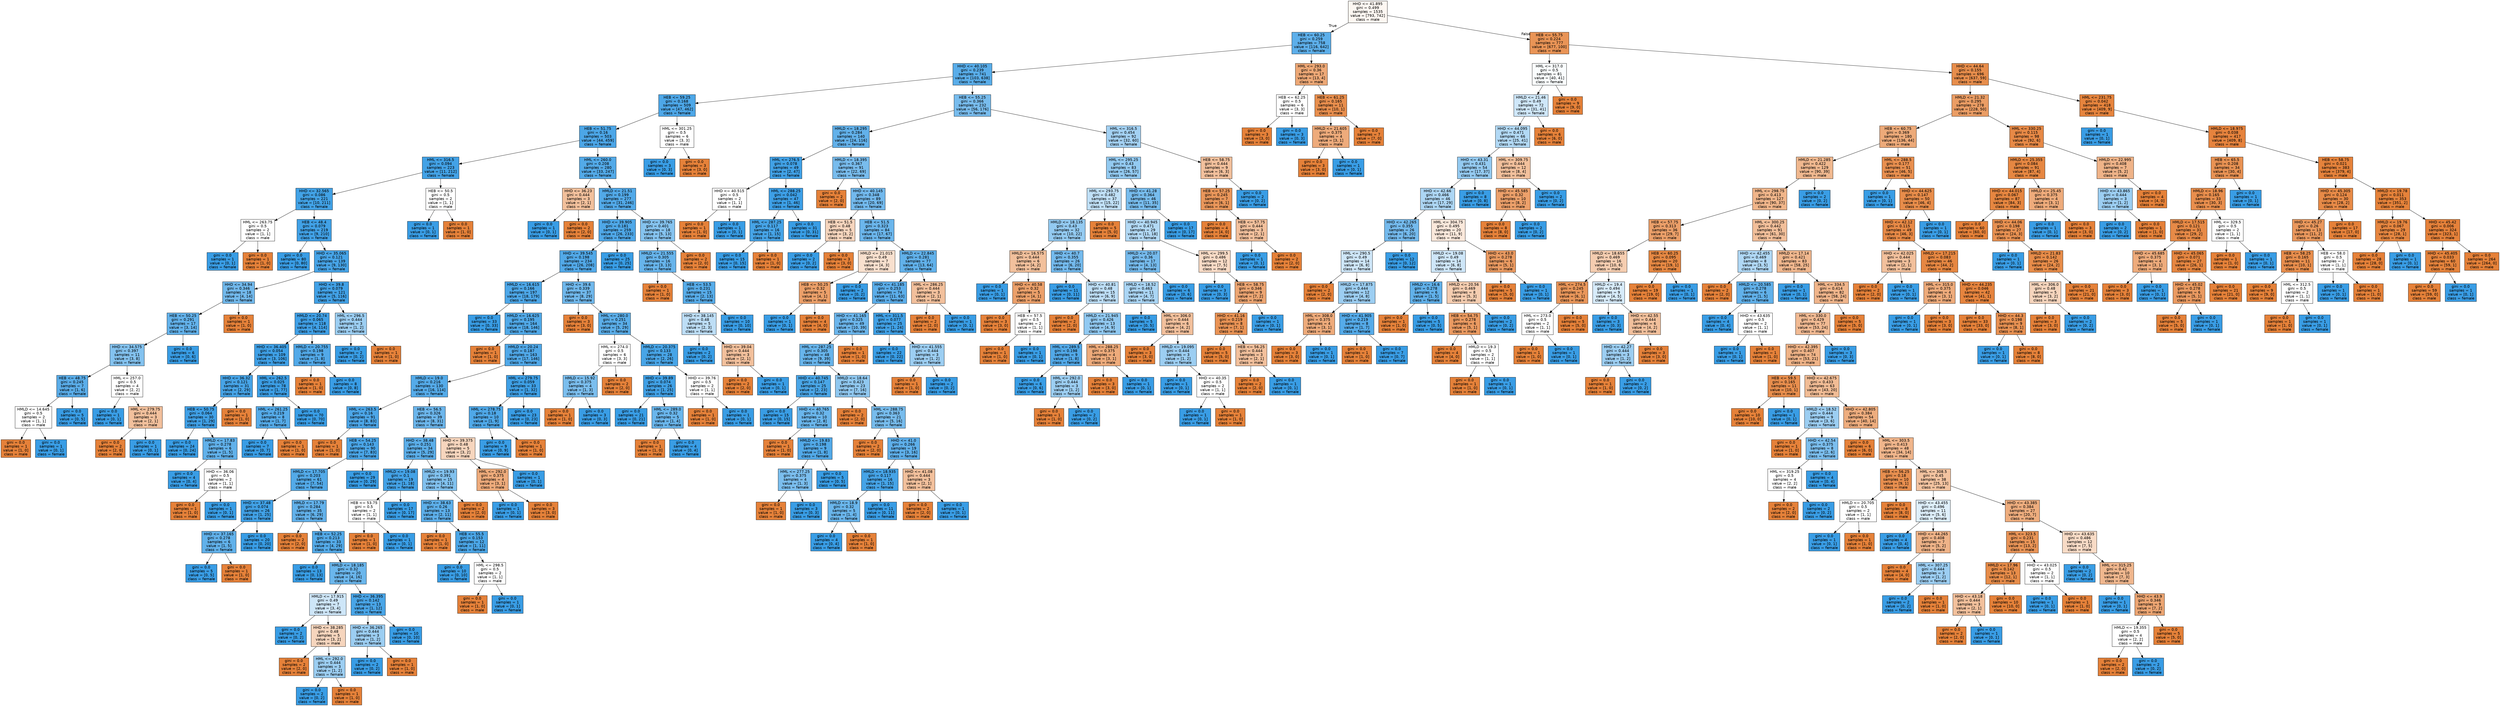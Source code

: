 digraph Tree {
node [shape=box, style="filled", color="black", fontname="helvetica"] ;
edge [fontname="helvetica"] ;
0 [label="HHD <= 41.895\ngini = 0.499\nsamples = 1535\nvalue = [793, 742]\nclass = male", fillcolor="#fdf7f2"] ;
1 [label="HEB <= 60.25\ngini = 0.259\nsamples = 758\nvalue = [116, 642]\nclass = female", fillcolor="#5dafea"] ;
0 -> 1 [labeldistance=2.5, labelangle=45, headlabel="True"] ;
2 [label="HHD <= 40.105\ngini = 0.239\nsamples = 741\nvalue = [103, 638]\nclass = female", fillcolor="#59ade9"] ;
1 -> 2 ;
3 [label="HEB <= 59.25\ngini = 0.168\nsamples = 509\nvalue = [47, 462]\nclass = female", fillcolor="#4da7e8"] ;
2 -> 3 ;
4 [label="HEB <= 51.75\ngini = 0.16\nsamples = 503\nvalue = [44, 459]\nclass = female", fillcolor="#4ca6e7"] ;
3 -> 4 ;
5 [label="HML <= 316.5\ngini = 0.094\nsamples = 223\nvalue = [11, 212]\nclass = female", fillcolor="#43a2e6"] ;
4 -> 5 ;
6 [label="HHD <= 32.565\ngini = 0.086\nsamples = 221\nvalue = [10, 211]\nclass = female", fillcolor="#42a2e6"] ;
5 -> 6 ;
7 [label="HML <= 263.75\ngini = 0.5\nsamples = 2\nvalue = [1, 1]\nclass = male", fillcolor="#ffffff"] ;
6 -> 7 ;
8 [label="gini = 0.0\nsamples = 1\nvalue = [0, 1]\nclass = female", fillcolor="#399de5"] ;
7 -> 8 ;
9 [label="gini = 0.0\nsamples = 1\nvalue = [1, 0]\nclass = male", fillcolor="#e58139"] ;
7 -> 9 ;
10 [label="HEB <= 48.4\ngini = 0.079\nsamples = 219\nvalue = [9, 210]\nclass = female", fillcolor="#41a1e6"] ;
6 -> 10 ;
11 [label="gini = 0.0\nsamples = 80\nvalue = [0, 80]\nclass = female", fillcolor="#399de5"] ;
10 -> 11 ;
12 [label="HHD <= 35.065\ngini = 0.121\nsamples = 139\nvalue = [9, 130]\nclass = female", fillcolor="#47a4e7"] ;
10 -> 12 ;
13 [label="HHD <= 34.94\ngini = 0.346\nsamples = 18\nvalue = [4, 14]\nclass = female", fillcolor="#72b9ec"] ;
12 -> 13 ;
14 [label="HEB <= 50.25\ngini = 0.291\nsamples = 17\nvalue = [3, 14]\nclass = female", fillcolor="#63b2eb"] ;
13 -> 14 ;
15 [label="HHD <= 34.575\ngini = 0.397\nsamples = 11\nvalue = [3, 8]\nclass = female", fillcolor="#83c2ef"] ;
14 -> 15 ;
16 [label="HEB <= 48.75\ngini = 0.245\nsamples = 7\nvalue = [1, 6]\nclass = female", fillcolor="#5aade9"] ;
15 -> 16 ;
17 [label="HMLD <= 14.645\ngini = 0.5\nsamples = 2\nvalue = [1, 1]\nclass = male", fillcolor="#ffffff"] ;
16 -> 17 ;
18 [label="gini = 0.0\nsamples = 1\nvalue = [1, 0]\nclass = male", fillcolor="#e58139"] ;
17 -> 18 ;
19 [label="gini = 0.0\nsamples = 1\nvalue = [0, 1]\nclass = female", fillcolor="#399de5"] ;
17 -> 19 ;
20 [label="gini = 0.0\nsamples = 5\nvalue = [0, 5]\nclass = female", fillcolor="#399de5"] ;
16 -> 20 ;
21 [label="HML <= 257.0\ngini = 0.5\nsamples = 4\nvalue = [2, 2]\nclass = male", fillcolor="#ffffff"] ;
15 -> 21 ;
22 [label="gini = 0.0\nsamples = 1\nvalue = [0, 1]\nclass = female", fillcolor="#399de5"] ;
21 -> 22 ;
23 [label="HML <= 279.75\ngini = 0.444\nsamples = 3\nvalue = [2, 1]\nclass = male", fillcolor="#f2c09c"] ;
21 -> 23 ;
24 [label="gini = 0.0\nsamples = 2\nvalue = [2, 0]\nclass = male", fillcolor="#e58139"] ;
23 -> 24 ;
25 [label="gini = 0.0\nsamples = 1\nvalue = [0, 1]\nclass = female", fillcolor="#399de5"] ;
23 -> 25 ;
26 [label="gini = 0.0\nsamples = 6\nvalue = [0, 6]\nclass = female", fillcolor="#399de5"] ;
14 -> 26 ;
27 [label="gini = 0.0\nsamples = 1\nvalue = [1, 0]\nclass = male", fillcolor="#e58139"] ;
13 -> 27 ;
28 [label="HHD <= 39.8\ngini = 0.079\nsamples = 121\nvalue = [5, 116]\nclass = female", fillcolor="#42a1e6"] ;
12 -> 28 ;
29 [label="HMLD <= 20.74\ngini = 0.065\nsamples = 118\nvalue = [4, 114]\nclass = female", fillcolor="#40a0e6"] ;
28 -> 29 ;
30 [label="HHD <= 36.405\ngini = 0.054\nsamples = 109\nvalue = [3, 106]\nclass = female", fillcolor="#3fa0e6"] ;
29 -> 30 ;
31 [label="HHD <= 36.32\ngini = 0.121\nsamples = 31\nvalue = [2, 29]\nclass = female", fillcolor="#47a4e7"] ;
30 -> 31 ;
32 [label="HEB <= 50.75\ngini = 0.064\nsamples = 30\nvalue = [1, 29]\nclass = female", fillcolor="#40a0e6"] ;
31 -> 32 ;
33 [label="gini = 0.0\nsamples = 24\nvalue = [0, 24]\nclass = female", fillcolor="#399de5"] ;
32 -> 33 ;
34 [label="HMLD <= 17.83\ngini = 0.278\nsamples = 6\nvalue = [1, 5]\nclass = female", fillcolor="#61b1ea"] ;
32 -> 34 ;
35 [label="gini = 0.0\nsamples = 4\nvalue = [0, 4]\nclass = female", fillcolor="#399de5"] ;
34 -> 35 ;
36 [label="HHD <= 36.06\ngini = 0.5\nsamples = 2\nvalue = [1, 1]\nclass = male", fillcolor="#ffffff"] ;
34 -> 36 ;
37 [label="gini = 0.0\nsamples = 1\nvalue = [1, 0]\nclass = male", fillcolor="#e58139"] ;
36 -> 37 ;
38 [label="gini = 0.0\nsamples = 1\nvalue = [0, 1]\nclass = female", fillcolor="#399de5"] ;
36 -> 38 ;
39 [label="gini = 0.0\nsamples = 1\nvalue = [1, 0]\nclass = male", fillcolor="#e58139"] ;
31 -> 39 ;
40 [label="HML <= 262.5\ngini = 0.025\nsamples = 78\nvalue = [1, 77]\nclass = female", fillcolor="#3c9ee5"] ;
30 -> 40 ;
41 [label="HML <= 261.25\ngini = 0.219\nsamples = 8\nvalue = [1, 7]\nclass = female", fillcolor="#55abe9"] ;
40 -> 41 ;
42 [label="gini = 0.0\nsamples = 7\nvalue = [0, 7]\nclass = female", fillcolor="#399de5"] ;
41 -> 42 ;
43 [label="gini = 0.0\nsamples = 1\nvalue = [1, 0]\nclass = male", fillcolor="#e58139"] ;
41 -> 43 ;
44 [label="gini = 0.0\nsamples = 70\nvalue = [0, 70]\nclass = female", fillcolor="#399de5"] ;
40 -> 44 ;
45 [label="HMLD <= 20.755\ngini = 0.198\nsamples = 9\nvalue = [1, 8]\nclass = female", fillcolor="#52a9e8"] ;
29 -> 45 ;
46 [label="gini = 0.0\nsamples = 1\nvalue = [1, 0]\nclass = male", fillcolor="#e58139"] ;
45 -> 46 ;
47 [label="gini = 0.0\nsamples = 8\nvalue = [0, 8]\nclass = female", fillcolor="#399de5"] ;
45 -> 47 ;
48 [label="HML <= 296.5\ngini = 0.444\nsamples = 3\nvalue = [1, 2]\nclass = female", fillcolor="#9ccef2"] ;
28 -> 48 ;
49 [label="gini = 0.0\nsamples = 2\nvalue = [0, 2]\nclass = female", fillcolor="#399de5"] ;
48 -> 49 ;
50 [label="gini = 0.0\nsamples = 1\nvalue = [1, 0]\nclass = male", fillcolor="#e58139"] ;
48 -> 50 ;
51 [label="HEB <= 50.5\ngini = 0.5\nsamples = 2\nvalue = [1, 1]\nclass = male", fillcolor="#ffffff"] ;
5 -> 51 ;
52 [label="gini = 0.0\nsamples = 1\nvalue = [0, 1]\nclass = female", fillcolor="#399de5"] ;
51 -> 52 ;
53 [label="gini = 0.0\nsamples = 1\nvalue = [1, 0]\nclass = male", fillcolor="#e58139"] ;
51 -> 53 ;
54 [label="HML <= 260.0\ngini = 0.208\nsamples = 280\nvalue = [33, 247]\nclass = female", fillcolor="#53aae8"] ;
4 -> 54 ;
55 [label="HHD <= 36.23\ngini = 0.444\nsamples = 3\nvalue = [2, 1]\nclass = male", fillcolor="#f2c09c"] ;
54 -> 55 ;
56 [label="gini = 0.0\nsamples = 1\nvalue = [0, 1]\nclass = female", fillcolor="#399de5"] ;
55 -> 56 ;
57 [label="gini = 0.0\nsamples = 2\nvalue = [2, 0]\nclass = male", fillcolor="#e58139"] ;
55 -> 57 ;
58 [label="HMLD <= 21.51\ngini = 0.199\nsamples = 277\nvalue = [31, 246]\nclass = female", fillcolor="#52a9e8"] ;
54 -> 58 ;
59 [label="HHD <= 39.905\ngini = 0.181\nsamples = 259\nvalue = [26, 233]\nclass = female", fillcolor="#4fa8e8"] ;
58 -> 59 ;
60 [label="HHD <= 39.545\ngini = 0.198\nsamples = 234\nvalue = [26, 208]\nclass = female", fillcolor="#52a9e8"] ;
59 -> 60 ;
61 [label="HMLD <= 16.615\ngini = 0.166\nsamples = 197\nvalue = [18, 179]\nclass = female", fillcolor="#4da7e8"] ;
60 -> 61 ;
62 [label="gini = 0.0\nsamples = 33\nvalue = [0, 33]\nclass = female", fillcolor="#399de5"] ;
61 -> 62 ;
63 [label="HMLD <= 16.625\ngini = 0.195\nsamples = 164\nvalue = [18, 146]\nclass = female", fillcolor="#51a9e8"] ;
61 -> 63 ;
64 [label="gini = 0.0\nsamples = 1\nvalue = [1, 0]\nclass = male", fillcolor="#e58139"] ;
63 -> 64 ;
65 [label="HMLD <= 20.24\ngini = 0.187\nsamples = 163\nvalue = [17, 146]\nclass = female", fillcolor="#50a8e8"] ;
63 -> 65 ;
66 [label="HMLD <= 19.0\ngini = 0.216\nsamples = 130\nvalue = [16, 114]\nclass = female", fillcolor="#55abe9"] ;
65 -> 66 ;
67 [label="HML <= 263.5\ngini = 0.16\nsamples = 91\nvalue = [8, 83]\nclass = female", fillcolor="#4ca6e8"] ;
66 -> 67 ;
68 [label="gini = 0.0\nsamples = 1\nvalue = [1, 0]\nclass = male", fillcolor="#e58139"] ;
67 -> 68 ;
69 [label="HEB <= 54.25\ngini = 0.143\nsamples = 90\nvalue = [7, 83]\nclass = female", fillcolor="#4aa5e7"] ;
67 -> 69 ;
70 [label="HMLD <= 17.705\ngini = 0.203\nsamples = 61\nvalue = [7, 54]\nclass = female", fillcolor="#53aae8"] ;
69 -> 70 ;
71 [label="HHD <= 37.48\ngini = 0.074\nsamples = 26\nvalue = [1, 25]\nclass = female", fillcolor="#41a1e6"] ;
70 -> 71 ;
72 [label="HHD <= 37.165\ngini = 0.278\nsamples = 6\nvalue = [1, 5]\nclass = female", fillcolor="#61b1ea"] ;
71 -> 72 ;
73 [label="gini = 0.0\nsamples = 5\nvalue = [0, 5]\nclass = female", fillcolor="#399de5"] ;
72 -> 73 ;
74 [label="gini = 0.0\nsamples = 1\nvalue = [1, 0]\nclass = male", fillcolor="#e58139"] ;
72 -> 74 ;
75 [label="gini = 0.0\nsamples = 20\nvalue = [0, 20]\nclass = female", fillcolor="#399de5"] ;
71 -> 75 ;
76 [label="HMLD <= 17.79\ngini = 0.284\nsamples = 35\nvalue = [6, 29]\nclass = female", fillcolor="#62b1ea"] ;
70 -> 76 ;
77 [label="gini = 0.0\nsamples = 2\nvalue = [2, 0]\nclass = male", fillcolor="#e58139"] ;
76 -> 77 ;
78 [label="HEB <= 52.25\ngini = 0.213\nsamples = 33\nvalue = [4, 29]\nclass = female", fillcolor="#54abe9"] ;
76 -> 78 ;
79 [label="gini = 0.0\nsamples = 13\nvalue = [0, 13]\nclass = female", fillcolor="#399de5"] ;
78 -> 79 ;
80 [label="HMLD <= 18.185\ngini = 0.32\nsamples = 20\nvalue = [4, 16]\nclass = female", fillcolor="#6ab6ec"] ;
78 -> 80 ;
81 [label="HMLD <= 17.915\ngini = 0.49\nsamples = 7\nvalue = [3, 4]\nclass = female", fillcolor="#cee6f8"] ;
80 -> 81 ;
82 [label="gini = 0.0\nsamples = 2\nvalue = [0, 2]\nclass = female", fillcolor="#399de5"] ;
81 -> 82 ;
83 [label="HHD <= 38.285\ngini = 0.48\nsamples = 5\nvalue = [3, 2]\nclass = male", fillcolor="#f6d5bd"] ;
81 -> 83 ;
84 [label="gini = 0.0\nsamples = 2\nvalue = [2, 0]\nclass = male", fillcolor="#e58139"] ;
83 -> 84 ;
85 [label="HML <= 292.0\ngini = 0.444\nsamples = 3\nvalue = [1, 2]\nclass = female", fillcolor="#9ccef2"] ;
83 -> 85 ;
86 [label="gini = 0.0\nsamples = 2\nvalue = [0, 2]\nclass = female", fillcolor="#399de5"] ;
85 -> 86 ;
87 [label="gini = 0.0\nsamples = 1\nvalue = [1, 0]\nclass = male", fillcolor="#e58139"] ;
85 -> 87 ;
88 [label="HHD <= 36.395\ngini = 0.142\nsamples = 13\nvalue = [1, 12]\nclass = female", fillcolor="#49a5e7"] ;
80 -> 88 ;
89 [label="HHD <= 36.265\ngini = 0.444\nsamples = 3\nvalue = [1, 2]\nclass = female", fillcolor="#9ccef2"] ;
88 -> 89 ;
90 [label="gini = 0.0\nsamples = 2\nvalue = [0, 2]\nclass = female", fillcolor="#399de5"] ;
89 -> 90 ;
91 [label="gini = 0.0\nsamples = 1\nvalue = [1, 0]\nclass = male", fillcolor="#e58139"] ;
89 -> 91 ;
92 [label="gini = 0.0\nsamples = 10\nvalue = [0, 10]\nclass = female", fillcolor="#399de5"] ;
88 -> 92 ;
93 [label="gini = 0.0\nsamples = 29\nvalue = [0, 29]\nclass = female", fillcolor="#399de5"] ;
69 -> 93 ;
94 [label="HEB <= 56.5\ngini = 0.326\nsamples = 39\nvalue = [8, 31]\nclass = female", fillcolor="#6cb6ec"] ;
66 -> 94 ;
95 [label="HHD <= 38.48\ngini = 0.251\nsamples = 34\nvalue = [5, 29]\nclass = female", fillcolor="#5baee9"] ;
94 -> 95 ;
96 [label="HMLD <= 19.08\ngini = 0.1\nsamples = 19\nvalue = [1, 18]\nclass = female", fillcolor="#44a2e6"] ;
95 -> 96 ;
97 [label="HEB <= 53.75\ngini = 0.5\nsamples = 2\nvalue = [1, 1]\nclass = male", fillcolor="#ffffff"] ;
96 -> 97 ;
98 [label="gini = 0.0\nsamples = 1\nvalue = [1, 0]\nclass = male", fillcolor="#e58139"] ;
97 -> 98 ;
99 [label="gini = 0.0\nsamples = 1\nvalue = [0, 1]\nclass = female", fillcolor="#399de5"] ;
97 -> 99 ;
100 [label="gini = 0.0\nsamples = 17\nvalue = [0, 17]\nclass = female", fillcolor="#399de5"] ;
96 -> 100 ;
101 [label="HMLD <= 19.93\ngini = 0.391\nsamples = 15\nvalue = [4, 11]\nclass = female", fillcolor="#81c1ee"] ;
95 -> 101 ;
102 [label="HHD <= 38.63\ngini = 0.26\nsamples = 13\nvalue = [2, 11]\nclass = female", fillcolor="#5dafea"] ;
101 -> 102 ;
103 [label="gini = 0.0\nsamples = 1\nvalue = [1, 0]\nclass = male", fillcolor="#e58139"] ;
102 -> 103 ;
104 [label="HEB <= 55.5\ngini = 0.153\nsamples = 12\nvalue = [1, 11]\nclass = female", fillcolor="#4ba6e7"] ;
102 -> 104 ;
105 [label="gini = 0.0\nsamples = 10\nvalue = [0, 10]\nclass = female", fillcolor="#399de5"] ;
104 -> 105 ;
106 [label="HML <= 298.5\ngini = 0.5\nsamples = 2\nvalue = [1, 1]\nclass = male", fillcolor="#ffffff"] ;
104 -> 106 ;
107 [label="gini = 0.0\nsamples = 1\nvalue = [1, 0]\nclass = male", fillcolor="#e58139"] ;
106 -> 107 ;
108 [label="gini = 0.0\nsamples = 1\nvalue = [0, 1]\nclass = female", fillcolor="#399de5"] ;
106 -> 108 ;
109 [label="gini = 0.0\nsamples = 2\nvalue = [2, 0]\nclass = male", fillcolor="#e58139"] ;
101 -> 109 ;
110 [label="HHD <= 39.375\ngini = 0.48\nsamples = 5\nvalue = [3, 2]\nclass = male", fillcolor="#f6d5bd"] ;
94 -> 110 ;
111 [label="HML <= 292.0\ngini = 0.375\nsamples = 4\nvalue = [3, 1]\nclass = male", fillcolor="#eeab7b"] ;
110 -> 111 ;
112 [label="gini = 0.0\nsamples = 1\nvalue = [0, 1]\nclass = female", fillcolor="#399de5"] ;
111 -> 112 ;
113 [label="gini = 0.0\nsamples = 3\nvalue = [3, 0]\nclass = male", fillcolor="#e58139"] ;
111 -> 113 ;
114 [label="gini = 0.0\nsamples = 1\nvalue = [0, 1]\nclass = female", fillcolor="#399de5"] ;
110 -> 114 ;
115 [label="HML <= 279.75\ngini = 0.059\nsamples = 33\nvalue = [1, 32]\nclass = female", fillcolor="#3fa0e6"] ;
65 -> 115 ;
116 [label="HML <= 278.75\ngini = 0.18\nsamples = 10\nvalue = [1, 9]\nclass = female", fillcolor="#4fa8e8"] ;
115 -> 116 ;
117 [label="gini = 0.0\nsamples = 9\nvalue = [0, 9]\nclass = female", fillcolor="#399de5"] ;
116 -> 117 ;
118 [label="gini = 0.0\nsamples = 1\nvalue = [1, 0]\nclass = male", fillcolor="#e58139"] ;
116 -> 118 ;
119 [label="gini = 0.0\nsamples = 23\nvalue = [0, 23]\nclass = female", fillcolor="#399de5"] ;
115 -> 119 ;
120 [label="HHD <= 39.6\ngini = 0.339\nsamples = 37\nvalue = [8, 29]\nclass = female", fillcolor="#70b8ec"] ;
60 -> 120 ;
121 [label="gini = 0.0\nsamples = 3\nvalue = [3, 0]\nclass = male", fillcolor="#e58139"] ;
120 -> 121 ;
122 [label="HML <= 280.0\ngini = 0.251\nsamples = 34\nvalue = [5, 29]\nclass = female", fillcolor="#5baee9"] ;
120 -> 122 ;
123 [label="HML <= 274.0\ngini = 0.5\nsamples = 6\nvalue = [3, 3]\nclass = male", fillcolor="#ffffff"] ;
122 -> 123 ;
124 [label="HMLD <= 15.92\ngini = 0.375\nsamples = 4\nvalue = [1, 3]\nclass = female", fillcolor="#7bbeee"] ;
123 -> 124 ;
125 [label="gini = 0.0\nsamples = 1\nvalue = [1, 0]\nclass = male", fillcolor="#e58139"] ;
124 -> 125 ;
126 [label="gini = 0.0\nsamples = 3\nvalue = [0, 3]\nclass = female", fillcolor="#399de5"] ;
124 -> 126 ;
127 [label="gini = 0.0\nsamples = 2\nvalue = [2, 0]\nclass = male", fillcolor="#e58139"] ;
123 -> 127 ;
128 [label="HMLD <= 20.375\ngini = 0.133\nsamples = 28\nvalue = [2, 26]\nclass = female", fillcolor="#48a5e7"] ;
122 -> 128 ;
129 [label="HHD <= 39.89\ngini = 0.074\nsamples = 26\nvalue = [1, 25]\nclass = female", fillcolor="#41a1e6"] ;
128 -> 129 ;
130 [label="gini = 0.0\nsamples = 21\nvalue = [0, 21]\nclass = female", fillcolor="#399de5"] ;
129 -> 130 ;
131 [label="HML <= 289.0\ngini = 0.32\nsamples = 5\nvalue = [1, 4]\nclass = female", fillcolor="#6ab6ec"] ;
129 -> 131 ;
132 [label="gini = 0.0\nsamples = 1\nvalue = [1, 0]\nclass = male", fillcolor="#e58139"] ;
131 -> 132 ;
133 [label="gini = 0.0\nsamples = 4\nvalue = [0, 4]\nclass = female", fillcolor="#399de5"] ;
131 -> 133 ;
134 [label="HHD <= 39.76\ngini = 0.5\nsamples = 2\nvalue = [1, 1]\nclass = male", fillcolor="#ffffff"] ;
128 -> 134 ;
135 [label="gini = 0.0\nsamples = 1\nvalue = [1, 0]\nclass = male", fillcolor="#e58139"] ;
134 -> 135 ;
136 [label="gini = 0.0\nsamples = 1\nvalue = [0, 1]\nclass = female", fillcolor="#399de5"] ;
134 -> 136 ;
137 [label="gini = 0.0\nsamples = 25\nvalue = [0, 25]\nclass = female", fillcolor="#399de5"] ;
59 -> 137 ;
138 [label="HHD <= 39.765\ngini = 0.401\nsamples = 18\nvalue = [5, 13]\nclass = female", fillcolor="#85c3ef"] ;
58 -> 138 ;
139 [label="HMLD <= 21.555\ngini = 0.305\nsamples = 16\nvalue = [3, 13]\nclass = female", fillcolor="#67b4eb"] ;
138 -> 139 ;
140 [label="gini = 0.0\nsamples = 1\nvalue = [1, 0]\nclass = male", fillcolor="#e58139"] ;
139 -> 140 ;
141 [label="HEB <= 53.5\ngini = 0.231\nsamples = 15\nvalue = [2, 13]\nclass = female", fillcolor="#57ace9"] ;
139 -> 141 ;
142 [label="HHD <= 38.145\ngini = 0.48\nsamples = 5\nvalue = [2, 3]\nclass = female", fillcolor="#bddef6"] ;
141 -> 142 ;
143 [label="gini = 0.0\nsamples = 2\nvalue = [0, 2]\nclass = female", fillcolor="#399de5"] ;
142 -> 143 ;
144 [label="HHD <= 39.04\ngini = 0.444\nsamples = 3\nvalue = [2, 1]\nclass = male", fillcolor="#f2c09c"] ;
142 -> 144 ;
145 [label="gini = 0.0\nsamples = 2\nvalue = [2, 0]\nclass = male", fillcolor="#e58139"] ;
144 -> 145 ;
146 [label="gini = 0.0\nsamples = 1\nvalue = [0, 1]\nclass = female", fillcolor="#399de5"] ;
144 -> 146 ;
147 [label="gini = 0.0\nsamples = 10\nvalue = [0, 10]\nclass = female", fillcolor="#399de5"] ;
141 -> 147 ;
148 [label="gini = 0.0\nsamples = 2\nvalue = [2, 0]\nclass = male", fillcolor="#e58139"] ;
138 -> 148 ;
149 [label="HML <= 301.25\ngini = 0.5\nsamples = 6\nvalue = [3, 3]\nclass = male", fillcolor="#ffffff"] ;
3 -> 149 ;
150 [label="gini = 0.0\nsamples = 3\nvalue = [0, 3]\nclass = female", fillcolor="#399de5"] ;
149 -> 150 ;
151 [label="gini = 0.0\nsamples = 3\nvalue = [3, 0]\nclass = male", fillcolor="#e58139"] ;
149 -> 151 ;
152 [label="HEB <= 55.25\ngini = 0.366\nsamples = 232\nvalue = [56, 176]\nclass = female", fillcolor="#78bced"] ;
2 -> 152 ;
153 [label="HMLD <= 18.295\ngini = 0.284\nsamples = 140\nvalue = [24, 116]\nclass = female", fillcolor="#62b1ea"] ;
152 -> 153 ;
154 [label="HML <= 276.5\ngini = 0.078\nsamples = 49\nvalue = [2, 47]\nclass = female", fillcolor="#41a1e6"] ;
153 -> 154 ;
155 [label="HHD <= 40.515\ngini = 0.5\nsamples = 2\nvalue = [1, 1]\nclass = male", fillcolor="#ffffff"] ;
154 -> 155 ;
156 [label="gini = 0.0\nsamples = 1\nvalue = [1, 0]\nclass = male", fillcolor="#e58139"] ;
155 -> 156 ;
157 [label="gini = 0.0\nsamples = 1\nvalue = [0, 1]\nclass = female", fillcolor="#399de5"] ;
155 -> 157 ;
158 [label="HML <= 288.25\ngini = 0.042\nsamples = 47\nvalue = [1, 46]\nclass = female", fillcolor="#3d9fe6"] ;
154 -> 158 ;
159 [label="HML <= 287.25\ngini = 0.117\nsamples = 16\nvalue = [1, 15]\nclass = female", fillcolor="#46a4e7"] ;
158 -> 159 ;
160 [label="gini = 0.0\nsamples = 15\nvalue = [0, 15]\nclass = female", fillcolor="#399de5"] ;
159 -> 160 ;
161 [label="gini = 0.0\nsamples = 1\nvalue = [1, 0]\nclass = male", fillcolor="#e58139"] ;
159 -> 161 ;
162 [label="gini = 0.0\nsamples = 31\nvalue = [0, 31]\nclass = female", fillcolor="#399de5"] ;
158 -> 162 ;
163 [label="HMLD <= 18.395\ngini = 0.367\nsamples = 91\nvalue = [22, 69]\nclass = female", fillcolor="#78bced"] ;
153 -> 163 ;
164 [label="gini = 0.0\nsamples = 2\nvalue = [2, 0]\nclass = male", fillcolor="#e58139"] ;
163 -> 164 ;
165 [label="HHD <= 40.145\ngini = 0.348\nsamples = 89\nvalue = [20, 69]\nclass = female", fillcolor="#72b9ed"] ;
163 -> 165 ;
166 [label="HEB <= 51.5\ngini = 0.48\nsamples = 5\nvalue = [3, 2]\nclass = male", fillcolor="#f6d5bd"] ;
165 -> 166 ;
167 [label="gini = 0.0\nsamples = 2\nvalue = [0, 2]\nclass = female", fillcolor="#399de5"] ;
166 -> 167 ;
168 [label="gini = 0.0\nsamples = 3\nvalue = [3, 0]\nclass = male", fillcolor="#e58139"] ;
166 -> 168 ;
169 [label="HEB <= 51.5\ngini = 0.323\nsamples = 84\nvalue = [17, 67]\nclass = female", fillcolor="#6bb6ec"] ;
165 -> 169 ;
170 [label="HMLD <= 21.015\ngini = 0.49\nsamples = 7\nvalue = [4, 3]\nclass = male", fillcolor="#f8e0ce"] ;
169 -> 170 ;
171 [label="HEB <= 50.25\ngini = 0.32\nsamples = 5\nvalue = [4, 1]\nclass = male", fillcolor="#eca06a"] ;
170 -> 171 ;
172 [label="gini = 0.0\nsamples = 1\nvalue = [0, 1]\nclass = female", fillcolor="#399de5"] ;
171 -> 172 ;
173 [label="gini = 0.0\nsamples = 4\nvalue = [4, 0]\nclass = male", fillcolor="#e58139"] ;
171 -> 173 ;
174 [label="gini = 0.0\nsamples = 2\nvalue = [0, 2]\nclass = female", fillcolor="#399de5"] ;
170 -> 174 ;
175 [label="HMLD <= 22.845\ngini = 0.281\nsamples = 77\nvalue = [13, 64]\nclass = female", fillcolor="#61b1ea"] ;
169 -> 175 ;
176 [label="HHD <= 41.185\ngini = 0.253\nsamples = 74\nvalue = [11, 63]\nclass = female", fillcolor="#5caeea"] ;
175 -> 176 ;
177 [label="HHD <= 41.165\ngini = 0.325\nsamples = 49\nvalue = [10, 39]\nclass = female", fillcolor="#6cb6ec"] ;
176 -> 177 ;
178 [label="HML <= 287.25\ngini = 0.305\nsamples = 48\nvalue = [9, 39]\nclass = female", fillcolor="#67b4eb"] ;
177 -> 178 ;
179 [label="HHD <= 40.745\ngini = 0.147\nsamples = 25\nvalue = [2, 23]\nclass = female", fillcolor="#4aa6e7"] ;
178 -> 179 ;
180 [label="gini = 0.0\nsamples = 15\nvalue = [0, 15]\nclass = female", fillcolor="#399de5"] ;
179 -> 180 ;
181 [label="HHD <= 40.765\ngini = 0.32\nsamples = 10\nvalue = [2, 8]\nclass = female", fillcolor="#6ab6ec"] ;
179 -> 181 ;
182 [label="gini = 0.0\nsamples = 1\nvalue = [1, 0]\nclass = male", fillcolor="#e58139"] ;
181 -> 182 ;
183 [label="HMLD <= 19.83\ngini = 0.198\nsamples = 9\nvalue = [1, 8]\nclass = female", fillcolor="#52a9e8"] ;
181 -> 183 ;
184 [label="HML <= 277.25\ngini = 0.375\nsamples = 4\nvalue = [1, 3]\nclass = female", fillcolor="#7bbeee"] ;
183 -> 184 ;
185 [label="gini = 0.0\nsamples = 1\nvalue = [1, 0]\nclass = male", fillcolor="#e58139"] ;
184 -> 185 ;
186 [label="gini = 0.0\nsamples = 3\nvalue = [0, 3]\nclass = female", fillcolor="#399de5"] ;
184 -> 186 ;
187 [label="gini = 0.0\nsamples = 5\nvalue = [0, 5]\nclass = female", fillcolor="#399de5"] ;
183 -> 187 ;
188 [label="HMLD <= 18.64\ngini = 0.423\nsamples = 23\nvalue = [7, 16]\nclass = female", fillcolor="#90c8f0"] ;
178 -> 188 ;
189 [label="gini = 0.0\nsamples = 2\nvalue = [2, 0]\nclass = male", fillcolor="#e58139"] ;
188 -> 189 ;
190 [label="HML <= 288.75\ngini = 0.363\nsamples = 21\nvalue = [5, 16]\nclass = female", fillcolor="#77bced"] ;
188 -> 190 ;
191 [label="gini = 0.0\nsamples = 2\nvalue = [2, 0]\nclass = male", fillcolor="#e58139"] ;
190 -> 191 ;
192 [label="HHD <= 41.0\ngini = 0.266\nsamples = 19\nvalue = [3, 16]\nclass = female", fillcolor="#5eafea"] ;
190 -> 192 ;
193 [label="HMLD <= 18.935\ngini = 0.117\nsamples = 16\nvalue = [1, 15]\nclass = female", fillcolor="#46a4e7"] ;
192 -> 193 ;
194 [label="HMLD <= 18.9\ngini = 0.32\nsamples = 5\nvalue = [1, 4]\nclass = female", fillcolor="#6ab6ec"] ;
193 -> 194 ;
195 [label="gini = 0.0\nsamples = 4\nvalue = [0, 4]\nclass = female", fillcolor="#399de5"] ;
194 -> 195 ;
196 [label="gini = 0.0\nsamples = 1\nvalue = [1, 0]\nclass = male", fillcolor="#e58139"] ;
194 -> 196 ;
197 [label="gini = 0.0\nsamples = 11\nvalue = [0, 11]\nclass = female", fillcolor="#399de5"] ;
193 -> 197 ;
198 [label="HHD <= 41.08\ngini = 0.444\nsamples = 3\nvalue = [2, 1]\nclass = male", fillcolor="#f2c09c"] ;
192 -> 198 ;
199 [label="gini = 0.0\nsamples = 2\nvalue = [2, 0]\nclass = male", fillcolor="#e58139"] ;
198 -> 199 ;
200 [label="gini = 0.0\nsamples = 1\nvalue = [0, 1]\nclass = female", fillcolor="#399de5"] ;
198 -> 200 ;
201 [label="gini = 0.0\nsamples = 1\nvalue = [1, 0]\nclass = male", fillcolor="#e58139"] ;
177 -> 201 ;
202 [label="HML <= 311.5\ngini = 0.077\nsamples = 25\nvalue = [1, 24]\nclass = female", fillcolor="#41a1e6"] ;
176 -> 202 ;
203 [label="gini = 0.0\nsamples = 22\nvalue = [0, 22]\nclass = female", fillcolor="#399de5"] ;
202 -> 203 ;
204 [label="HHD <= 41.555\ngini = 0.444\nsamples = 3\nvalue = [1, 2]\nclass = female", fillcolor="#9ccef2"] ;
202 -> 204 ;
205 [label="gini = 0.0\nsamples = 1\nvalue = [1, 0]\nclass = male", fillcolor="#e58139"] ;
204 -> 205 ;
206 [label="gini = 0.0\nsamples = 2\nvalue = [0, 2]\nclass = female", fillcolor="#399de5"] ;
204 -> 206 ;
207 [label="HML <= 286.25\ngini = 0.444\nsamples = 3\nvalue = [2, 1]\nclass = male", fillcolor="#f2c09c"] ;
175 -> 207 ;
208 [label="gini = 0.0\nsamples = 2\nvalue = [2, 0]\nclass = male", fillcolor="#e58139"] ;
207 -> 208 ;
209 [label="gini = 0.0\nsamples = 1\nvalue = [0, 1]\nclass = female", fillcolor="#399de5"] ;
207 -> 209 ;
210 [label="HML <= 316.5\ngini = 0.454\nsamples = 92\nvalue = [32, 60]\nclass = female", fillcolor="#a3d1f3"] ;
152 -> 210 ;
211 [label="HML <= 295.25\ngini = 0.43\nsamples = 83\nvalue = [26, 57]\nclass = female", fillcolor="#93caf1"] ;
210 -> 211 ;
212 [label="HML <= 293.75\ngini = 0.482\nsamples = 37\nvalue = [15, 22]\nclass = female", fillcolor="#c0e0f7"] ;
211 -> 212 ;
213 [label="HMLD <= 18.135\ngini = 0.43\nsamples = 32\nvalue = [10, 22]\nclass = female", fillcolor="#93caf1"] ;
212 -> 213 ;
214 [label="HMLD <= 16.575\ngini = 0.444\nsamples = 6\nvalue = [4, 2]\nclass = male", fillcolor="#f2c09c"] ;
213 -> 214 ;
215 [label="gini = 0.0\nsamples = 1\nvalue = [0, 1]\nclass = female", fillcolor="#399de5"] ;
214 -> 215 ;
216 [label="HHD <= 40.58\ngini = 0.32\nsamples = 5\nvalue = [4, 1]\nclass = male", fillcolor="#eca06a"] ;
214 -> 216 ;
217 [label="gini = 0.0\nsamples = 3\nvalue = [3, 0]\nclass = male", fillcolor="#e58139"] ;
216 -> 217 ;
218 [label="HEB <= 57.5\ngini = 0.5\nsamples = 2\nvalue = [1, 1]\nclass = male", fillcolor="#ffffff"] ;
216 -> 218 ;
219 [label="gini = 0.0\nsamples = 1\nvalue = [1, 0]\nclass = male", fillcolor="#e58139"] ;
218 -> 219 ;
220 [label="gini = 0.0\nsamples = 1\nvalue = [0, 1]\nclass = female", fillcolor="#399de5"] ;
218 -> 220 ;
221 [label="HHD <= 40.7\ngini = 0.355\nsamples = 26\nvalue = [6, 20]\nclass = female", fillcolor="#74baed"] ;
213 -> 221 ;
222 [label="gini = 0.0\nsamples = 11\nvalue = [0, 11]\nclass = female", fillcolor="#399de5"] ;
221 -> 222 ;
223 [label="HHD <= 40.81\ngini = 0.48\nsamples = 15\nvalue = [6, 9]\nclass = female", fillcolor="#bddef6"] ;
221 -> 223 ;
224 [label="gini = 0.0\nsamples = 2\nvalue = [2, 0]\nclass = male", fillcolor="#e58139"] ;
223 -> 224 ;
225 [label="HMLD <= 21.945\ngini = 0.426\nsamples = 13\nvalue = [4, 9]\nclass = female", fillcolor="#91c9f1"] ;
223 -> 225 ;
226 [label="HML <= 289.5\ngini = 0.198\nsamples = 9\nvalue = [1, 8]\nclass = female", fillcolor="#52a9e8"] ;
225 -> 226 ;
227 [label="gini = 0.0\nsamples = 6\nvalue = [0, 6]\nclass = female", fillcolor="#399de5"] ;
226 -> 227 ;
228 [label="HML <= 292.0\ngini = 0.444\nsamples = 3\nvalue = [1, 2]\nclass = female", fillcolor="#9ccef2"] ;
226 -> 228 ;
229 [label="gini = 0.0\nsamples = 1\nvalue = [1, 0]\nclass = male", fillcolor="#e58139"] ;
228 -> 229 ;
230 [label="gini = 0.0\nsamples = 2\nvalue = [0, 2]\nclass = female", fillcolor="#399de5"] ;
228 -> 230 ;
231 [label="HML <= 288.25\ngini = 0.375\nsamples = 4\nvalue = [3, 1]\nclass = male", fillcolor="#eeab7b"] ;
225 -> 231 ;
232 [label="gini = 0.0\nsamples = 3\nvalue = [3, 0]\nclass = male", fillcolor="#e58139"] ;
231 -> 232 ;
233 [label="gini = 0.0\nsamples = 1\nvalue = [0, 1]\nclass = female", fillcolor="#399de5"] ;
231 -> 233 ;
234 [label="gini = 0.0\nsamples = 5\nvalue = [5, 0]\nclass = male", fillcolor="#e58139"] ;
212 -> 234 ;
235 [label="HHD <= 41.28\ngini = 0.364\nsamples = 46\nvalue = [11, 35]\nclass = female", fillcolor="#77bced"] ;
211 -> 235 ;
236 [label="HHD <= 40.945\ngini = 0.471\nsamples = 29\nvalue = [11, 18]\nclass = female", fillcolor="#b2d9f5"] ;
235 -> 236 ;
237 [label="HMLD <= 20.07\ngini = 0.36\nsamples = 17\nvalue = [4, 13]\nclass = female", fillcolor="#76bbed"] ;
236 -> 237 ;
238 [label="HMLD <= 18.52\ngini = 0.463\nsamples = 11\nvalue = [4, 7]\nclass = female", fillcolor="#aad5f4"] ;
237 -> 238 ;
239 [label="gini = 0.0\nsamples = 5\nvalue = [0, 5]\nclass = female", fillcolor="#399de5"] ;
238 -> 239 ;
240 [label="HML <= 306.0\ngini = 0.444\nsamples = 6\nvalue = [4, 2]\nclass = male", fillcolor="#f2c09c"] ;
238 -> 240 ;
241 [label="gini = 0.0\nsamples = 3\nvalue = [3, 0]\nclass = male", fillcolor="#e58139"] ;
240 -> 241 ;
242 [label="HMLD <= 19.095\ngini = 0.444\nsamples = 3\nvalue = [1, 2]\nclass = female", fillcolor="#9ccef2"] ;
240 -> 242 ;
243 [label="gini = 0.0\nsamples = 1\nvalue = [0, 1]\nclass = female", fillcolor="#399de5"] ;
242 -> 243 ;
244 [label="HHD <= 40.35\ngini = 0.5\nsamples = 2\nvalue = [1, 1]\nclass = male", fillcolor="#ffffff"] ;
242 -> 244 ;
245 [label="gini = 0.0\nsamples = 1\nvalue = [0, 1]\nclass = female", fillcolor="#399de5"] ;
244 -> 245 ;
246 [label="gini = 0.0\nsamples = 1\nvalue = [1, 0]\nclass = male", fillcolor="#e58139"] ;
244 -> 246 ;
247 [label="gini = 0.0\nsamples = 6\nvalue = [0, 6]\nclass = female", fillcolor="#399de5"] ;
237 -> 247 ;
248 [label="HML <= 299.5\ngini = 0.486\nsamples = 12\nvalue = [7, 5]\nclass = male", fillcolor="#f8dbc6"] ;
236 -> 248 ;
249 [label="gini = 0.0\nsamples = 3\nvalue = [0, 3]\nclass = female", fillcolor="#399de5"] ;
248 -> 249 ;
250 [label="HEB <= 58.75\ngini = 0.346\nsamples = 9\nvalue = [7, 2]\nclass = male", fillcolor="#eca572"] ;
248 -> 250 ;
251 [label="HHD <= 41.16\ngini = 0.219\nsamples = 8\nvalue = [7, 1]\nclass = male", fillcolor="#e99355"] ;
250 -> 251 ;
252 [label="gini = 0.0\nsamples = 5\nvalue = [5, 0]\nclass = male", fillcolor="#e58139"] ;
251 -> 252 ;
253 [label="HEB <= 56.25\ngini = 0.444\nsamples = 3\nvalue = [2, 1]\nclass = male", fillcolor="#f2c09c"] ;
251 -> 253 ;
254 [label="gini = 0.0\nsamples = 2\nvalue = [2, 0]\nclass = male", fillcolor="#e58139"] ;
253 -> 254 ;
255 [label="gini = 0.0\nsamples = 1\nvalue = [0, 1]\nclass = female", fillcolor="#399de5"] ;
253 -> 255 ;
256 [label="gini = 0.0\nsamples = 1\nvalue = [0, 1]\nclass = female", fillcolor="#399de5"] ;
250 -> 256 ;
257 [label="gini = 0.0\nsamples = 17\nvalue = [0, 17]\nclass = female", fillcolor="#399de5"] ;
235 -> 257 ;
258 [label="HEB <= 58.75\ngini = 0.444\nsamples = 9\nvalue = [6, 3]\nclass = male", fillcolor="#f2c09c"] ;
210 -> 258 ;
259 [label="HEB <= 57.25\ngini = 0.245\nsamples = 7\nvalue = [6, 1]\nclass = male", fillcolor="#e9965a"] ;
258 -> 259 ;
260 [label="gini = 0.0\nsamples = 4\nvalue = [4, 0]\nclass = male", fillcolor="#e58139"] ;
259 -> 260 ;
261 [label="HEB <= 57.75\ngini = 0.444\nsamples = 3\nvalue = [2, 1]\nclass = male", fillcolor="#f2c09c"] ;
259 -> 261 ;
262 [label="gini = 0.0\nsamples = 1\nvalue = [0, 1]\nclass = female", fillcolor="#399de5"] ;
261 -> 262 ;
263 [label="gini = 0.0\nsamples = 2\nvalue = [2, 0]\nclass = male", fillcolor="#e58139"] ;
261 -> 263 ;
264 [label="gini = 0.0\nsamples = 2\nvalue = [0, 2]\nclass = female", fillcolor="#399de5"] ;
258 -> 264 ;
265 [label="HML <= 293.0\ngini = 0.36\nsamples = 17\nvalue = [13, 4]\nclass = male", fillcolor="#eda876"] ;
1 -> 265 ;
266 [label="HEB <= 62.25\ngini = 0.5\nsamples = 6\nvalue = [3, 3]\nclass = male", fillcolor="#ffffff"] ;
265 -> 266 ;
267 [label="gini = 0.0\nsamples = 3\nvalue = [3, 0]\nclass = male", fillcolor="#e58139"] ;
266 -> 267 ;
268 [label="gini = 0.0\nsamples = 3\nvalue = [0, 3]\nclass = female", fillcolor="#399de5"] ;
266 -> 268 ;
269 [label="HEB <= 61.25\ngini = 0.165\nsamples = 11\nvalue = [10, 1]\nclass = male", fillcolor="#e88e4d"] ;
265 -> 269 ;
270 [label="HMLD <= 21.605\ngini = 0.375\nsamples = 4\nvalue = [3, 1]\nclass = male", fillcolor="#eeab7b"] ;
269 -> 270 ;
271 [label="gini = 0.0\nsamples = 3\nvalue = [3, 0]\nclass = male", fillcolor="#e58139"] ;
270 -> 271 ;
272 [label="gini = 0.0\nsamples = 1\nvalue = [0, 1]\nclass = female", fillcolor="#399de5"] ;
270 -> 272 ;
273 [label="gini = 0.0\nsamples = 7\nvalue = [7, 0]\nclass = male", fillcolor="#e58139"] ;
269 -> 273 ;
274 [label="HEB <= 55.75\ngini = 0.224\nsamples = 777\nvalue = [677, 100]\nclass = male", fillcolor="#e99456"] ;
0 -> 274 [labeldistance=2.5, labelangle=-45, headlabel="False"] ;
275 [label="HML <= 317.0\ngini = 0.5\nsamples = 81\nvalue = [40, 41]\nclass = female", fillcolor="#fafdfe"] ;
274 -> 275 ;
276 [label="HMLD <= 21.46\ngini = 0.49\nsamples = 72\nvalue = [31, 41]\nclass = female", fillcolor="#cfe7f9"] ;
275 -> 276 ;
277 [label="HHD <= 44.095\ngini = 0.471\nsamples = 66\nvalue = [25, 41]\nclass = female", fillcolor="#b2d9f5"] ;
276 -> 277 ;
278 [label="HHD <= 43.31\ngini = 0.431\nsamples = 54\nvalue = [17, 37]\nclass = female", fillcolor="#94caf1"] ;
277 -> 278 ;
279 [label="HHD <= 42.66\ngini = 0.466\nsamples = 46\nvalue = [17, 29]\nclass = female", fillcolor="#add6f4"] ;
278 -> 279 ;
280 [label="HHD <= 42.265\ngini = 0.355\nsamples = 26\nvalue = [6, 20]\nclass = female", fillcolor="#74baed"] ;
279 -> 280 ;
281 [label="HML <= 290.5\ngini = 0.49\nsamples = 14\nvalue = [6, 8]\nclass = female", fillcolor="#cee6f8"] ;
280 -> 281 ;
282 [label="gini = 0.0\nsamples = 2\nvalue = [2, 0]\nclass = male", fillcolor="#e58139"] ;
281 -> 282 ;
283 [label="HMLD <= 17.875\ngini = 0.444\nsamples = 12\nvalue = [4, 8]\nclass = female", fillcolor="#9ccef2"] ;
281 -> 283 ;
284 [label="HML <= 308.0\ngini = 0.375\nsamples = 4\nvalue = [3, 1]\nclass = male", fillcolor="#eeab7b"] ;
283 -> 284 ;
285 [label="gini = 0.0\nsamples = 3\nvalue = [3, 0]\nclass = male", fillcolor="#e58139"] ;
284 -> 285 ;
286 [label="gini = 0.0\nsamples = 1\nvalue = [0, 1]\nclass = female", fillcolor="#399de5"] ;
284 -> 286 ;
287 [label="HHD <= 41.905\ngini = 0.219\nsamples = 8\nvalue = [1, 7]\nclass = female", fillcolor="#55abe9"] ;
283 -> 287 ;
288 [label="gini = 0.0\nsamples = 1\nvalue = [1, 0]\nclass = male", fillcolor="#e58139"] ;
287 -> 288 ;
289 [label="gini = 0.0\nsamples = 7\nvalue = [0, 7]\nclass = female", fillcolor="#399de5"] ;
287 -> 289 ;
290 [label="gini = 0.0\nsamples = 12\nvalue = [0, 12]\nclass = female", fillcolor="#399de5"] ;
280 -> 290 ;
291 [label="HML <= 304.75\ngini = 0.495\nsamples = 20\nvalue = [11, 9]\nclass = male", fillcolor="#fae8db"] ;
279 -> 291 ;
292 [label="HMLD <= 19.08\ngini = 0.49\nsamples = 14\nvalue = [6, 8]\nclass = female", fillcolor="#cee6f8"] ;
291 -> 292 ;
293 [label="HMLD <= 16.6\ngini = 0.278\nsamples = 6\nvalue = [1, 5]\nclass = female", fillcolor="#61b1ea"] ;
292 -> 293 ;
294 [label="gini = 0.0\nsamples = 1\nvalue = [1, 0]\nclass = male", fillcolor="#e58139"] ;
293 -> 294 ;
295 [label="gini = 0.0\nsamples = 5\nvalue = [0, 5]\nclass = female", fillcolor="#399de5"] ;
293 -> 295 ;
296 [label="HMLD <= 20.56\ngini = 0.469\nsamples = 8\nvalue = [5, 3]\nclass = male", fillcolor="#f5cdb0"] ;
292 -> 296 ;
297 [label="HEB <= 54.75\ngini = 0.278\nsamples = 6\nvalue = [5, 1]\nclass = male", fillcolor="#ea9a61"] ;
296 -> 297 ;
298 [label="gini = 0.0\nsamples = 4\nvalue = [4, 0]\nclass = male", fillcolor="#e58139"] ;
297 -> 298 ;
299 [label="HMLD <= 19.3\ngini = 0.5\nsamples = 2\nvalue = [1, 1]\nclass = male", fillcolor="#ffffff"] ;
297 -> 299 ;
300 [label="gini = 0.0\nsamples = 1\nvalue = [1, 0]\nclass = male", fillcolor="#e58139"] ;
299 -> 300 ;
301 [label="gini = 0.0\nsamples = 1\nvalue = [0, 1]\nclass = female", fillcolor="#399de5"] ;
299 -> 301 ;
302 [label="gini = 0.0\nsamples = 2\nvalue = [0, 2]\nclass = female", fillcolor="#399de5"] ;
296 -> 302 ;
303 [label="HHD <= 43.0\ngini = 0.278\nsamples = 6\nvalue = [5, 1]\nclass = male", fillcolor="#ea9a61"] ;
291 -> 303 ;
304 [label="gini = 0.0\nsamples = 5\nvalue = [5, 0]\nclass = male", fillcolor="#e58139"] ;
303 -> 304 ;
305 [label="gini = 0.0\nsamples = 1\nvalue = [0, 1]\nclass = female", fillcolor="#399de5"] ;
303 -> 305 ;
306 [label="gini = 0.0\nsamples = 8\nvalue = [0, 8]\nclass = female", fillcolor="#399de5"] ;
278 -> 306 ;
307 [label="HML <= 309.75\ngini = 0.444\nsamples = 12\nvalue = [8, 4]\nclass = male", fillcolor="#f2c09c"] ;
277 -> 307 ;
308 [label="HHD <= 45.585\ngini = 0.32\nsamples = 10\nvalue = [8, 2]\nclass = male", fillcolor="#eca06a"] ;
307 -> 308 ;
309 [label="gini = 0.0\nsamples = 8\nvalue = [8, 0]\nclass = male", fillcolor="#e58139"] ;
308 -> 309 ;
310 [label="gini = 0.0\nsamples = 2\nvalue = [0, 2]\nclass = female", fillcolor="#399de5"] ;
308 -> 310 ;
311 [label="gini = 0.0\nsamples = 2\nvalue = [0, 2]\nclass = female", fillcolor="#399de5"] ;
307 -> 311 ;
312 [label="gini = 0.0\nsamples = 6\nvalue = [6, 0]\nclass = male", fillcolor="#e58139"] ;
276 -> 312 ;
313 [label="gini = 0.0\nsamples = 9\nvalue = [9, 0]\nclass = male", fillcolor="#e58139"] ;
275 -> 313 ;
314 [label="HHD <= 44.64\ngini = 0.155\nsamples = 696\nvalue = [637, 59]\nclass = male", fillcolor="#e78d4b"] ;
274 -> 314 ;
315 [label="HMLD <= 21.32\ngini = 0.295\nsamples = 278\nvalue = [228, 50]\nclass = male", fillcolor="#eb9d64"] ;
314 -> 315 ;
316 [label="HEB <= 60.75\ngini = 0.369\nsamples = 180\nvalue = [136, 44]\nclass = male", fillcolor="#edaa79"] ;
315 -> 316 ;
317 [label="HMLD <= 21.285\ngini = 0.422\nsamples = 129\nvalue = [90, 39]\nclass = male", fillcolor="#f0b88f"] ;
316 -> 317 ;
318 [label="HML <= 298.75\ngini = 0.413\nsamples = 127\nvalue = [90, 37]\nclass = male", fillcolor="#f0b58a"] ;
317 -> 318 ;
319 [label="HEB <= 57.75\ngini = 0.313\nsamples = 36\nvalue = [29, 7]\nclass = male", fillcolor="#eb9f69"] ;
318 -> 319 ;
320 [label="HMLD <= 18.655\ngini = 0.469\nsamples = 16\nvalue = [10, 6]\nclass = male", fillcolor="#f5cdb0"] ;
319 -> 320 ;
321 [label="HML <= 274.5\ngini = 0.245\nsamples = 7\nvalue = [6, 1]\nclass = male", fillcolor="#e9965a"] ;
320 -> 321 ;
322 [label="HML <= 273.0\ngini = 0.5\nsamples = 2\nvalue = [1, 1]\nclass = male", fillcolor="#ffffff"] ;
321 -> 322 ;
323 [label="gini = 0.0\nsamples = 1\nvalue = [1, 0]\nclass = male", fillcolor="#e58139"] ;
322 -> 323 ;
324 [label="gini = 0.0\nsamples = 1\nvalue = [0, 1]\nclass = female", fillcolor="#399de5"] ;
322 -> 324 ;
325 [label="gini = 0.0\nsamples = 5\nvalue = [5, 0]\nclass = male", fillcolor="#e58139"] ;
321 -> 325 ;
326 [label="HMLD <= 19.4\ngini = 0.494\nsamples = 9\nvalue = [4, 5]\nclass = female", fillcolor="#d7ebfa"] ;
320 -> 326 ;
327 [label="gini = 0.0\nsamples = 3\nvalue = [0, 3]\nclass = female", fillcolor="#399de5"] ;
326 -> 327 ;
328 [label="HHD <= 42.55\ngini = 0.444\nsamples = 6\nvalue = [4, 2]\nclass = male", fillcolor="#f2c09c"] ;
326 -> 328 ;
329 [label="HHD <= 42.27\ngini = 0.444\nsamples = 3\nvalue = [1, 2]\nclass = female", fillcolor="#9ccef2"] ;
328 -> 329 ;
330 [label="gini = 0.0\nsamples = 1\nvalue = [1, 0]\nclass = male", fillcolor="#e58139"] ;
329 -> 330 ;
331 [label="gini = 0.0\nsamples = 2\nvalue = [0, 2]\nclass = female", fillcolor="#399de5"] ;
329 -> 331 ;
332 [label="gini = 0.0\nsamples = 3\nvalue = [3, 0]\nclass = male", fillcolor="#e58139"] ;
328 -> 332 ;
333 [label="HEB <= 60.25\ngini = 0.095\nsamples = 20\nvalue = [19, 1]\nclass = male", fillcolor="#e68843"] ;
319 -> 333 ;
334 [label="gini = 0.0\nsamples = 19\nvalue = [19, 0]\nclass = male", fillcolor="#e58139"] ;
333 -> 334 ;
335 [label="gini = 0.0\nsamples = 1\nvalue = [0, 1]\nclass = female", fillcolor="#399de5"] ;
333 -> 335 ;
336 [label="HML <= 300.25\ngini = 0.442\nsamples = 91\nvalue = [61, 30]\nclass = male", fillcolor="#f2bf9a"] ;
318 -> 336 ;
337 [label="HHD <= 42.455\ngini = 0.469\nsamples = 8\nvalue = [3, 5]\nclass = female", fillcolor="#b0d8f5"] ;
336 -> 337 ;
338 [label="gini = 0.0\nsamples = 2\nvalue = [2, 0]\nclass = male", fillcolor="#e58139"] ;
337 -> 338 ;
339 [label="HMLD <= 20.585\ngini = 0.278\nsamples = 6\nvalue = [1, 5]\nclass = female", fillcolor="#61b1ea"] ;
337 -> 339 ;
340 [label="gini = 0.0\nsamples = 4\nvalue = [0, 4]\nclass = female", fillcolor="#399de5"] ;
339 -> 340 ;
341 [label="HHD <= 43.635\ngini = 0.5\nsamples = 2\nvalue = [1, 1]\nclass = male", fillcolor="#ffffff"] ;
339 -> 341 ;
342 [label="gini = 0.0\nsamples = 1\nvalue = [0, 1]\nclass = female", fillcolor="#399de5"] ;
341 -> 342 ;
343 [label="gini = 0.0\nsamples = 1\nvalue = [1, 0]\nclass = male", fillcolor="#e58139"] ;
341 -> 343 ;
344 [label="HMLD <= 17.14\ngini = 0.421\nsamples = 83\nvalue = [58, 25]\nclass = male", fillcolor="#f0b78e"] ;
336 -> 344 ;
345 [label="gini = 0.0\nsamples = 1\nvalue = [0, 1]\nclass = female", fillcolor="#399de5"] ;
344 -> 345 ;
346 [label="HML <= 334.5\ngini = 0.414\nsamples = 82\nvalue = [58, 24]\nclass = male", fillcolor="#f0b58b"] ;
344 -> 346 ;
347 [label="HML <= 330.0\ngini = 0.429\nsamples = 77\nvalue = [53, 24]\nclass = male", fillcolor="#f1ba93"] ;
346 -> 347 ;
348 [label="HHD <= 42.395\ngini = 0.407\nsamples = 74\nvalue = [53, 21]\nclass = male", fillcolor="#efb387"] ;
347 -> 348 ;
349 [label="HEB <= 59.5\ngini = 0.165\nsamples = 11\nvalue = [10, 1]\nclass = male", fillcolor="#e88e4d"] ;
348 -> 349 ;
350 [label="gini = 0.0\nsamples = 10\nvalue = [10, 0]\nclass = male", fillcolor="#e58139"] ;
349 -> 350 ;
351 [label="gini = 0.0\nsamples = 1\nvalue = [0, 1]\nclass = female", fillcolor="#399de5"] ;
349 -> 351 ;
352 [label="HHD <= 42.675\ngini = 0.433\nsamples = 63\nvalue = [43, 20]\nclass = male", fillcolor="#f1bc95"] ;
348 -> 352 ;
353 [label="HMLD <= 18.52\ngini = 0.444\nsamples = 9\nvalue = [3, 6]\nclass = female", fillcolor="#9ccef2"] ;
352 -> 353 ;
354 [label="gini = 0.0\nsamples = 1\nvalue = [1, 0]\nclass = male", fillcolor="#e58139"] ;
353 -> 354 ;
355 [label="HHD <= 42.54\ngini = 0.375\nsamples = 8\nvalue = [2, 6]\nclass = female", fillcolor="#7bbeee"] ;
353 -> 355 ;
356 [label="HML <= 319.25\ngini = 0.5\nsamples = 4\nvalue = [2, 2]\nclass = male", fillcolor="#ffffff"] ;
355 -> 356 ;
357 [label="gini = 0.0\nsamples = 2\nvalue = [2, 0]\nclass = male", fillcolor="#e58139"] ;
356 -> 357 ;
358 [label="gini = 0.0\nsamples = 2\nvalue = [0, 2]\nclass = female", fillcolor="#399de5"] ;
356 -> 358 ;
359 [label="gini = 0.0\nsamples = 4\nvalue = [0, 4]\nclass = female", fillcolor="#399de5"] ;
355 -> 359 ;
360 [label="HHD <= 42.805\ngini = 0.384\nsamples = 54\nvalue = [40, 14]\nclass = male", fillcolor="#eead7e"] ;
352 -> 360 ;
361 [label="gini = 0.0\nsamples = 6\nvalue = [6, 0]\nclass = male", fillcolor="#e58139"] ;
360 -> 361 ;
362 [label="HML <= 303.5\ngini = 0.413\nsamples = 48\nvalue = [34, 14]\nclass = male", fillcolor="#f0b58b"] ;
360 -> 362 ;
363 [label="HEB <= 56.25\ngini = 0.18\nsamples = 10\nvalue = [9, 1]\nclass = male", fillcolor="#e88f4f"] ;
362 -> 363 ;
364 [label="HMLD <= 20.705\ngini = 0.5\nsamples = 2\nvalue = [1, 1]\nclass = male", fillcolor="#ffffff"] ;
363 -> 364 ;
365 [label="gini = 0.0\nsamples = 1\nvalue = [0, 1]\nclass = female", fillcolor="#399de5"] ;
364 -> 365 ;
366 [label="gini = 0.0\nsamples = 1\nvalue = [1, 0]\nclass = male", fillcolor="#e58139"] ;
364 -> 366 ;
367 [label="gini = 0.0\nsamples = 8\nvalue = [8, 0]\nclass = male", fillcolor="#e58139"] ;
363 -> 367 ;
368 [label="HML <= 308.5\ngini = 0.45\nsamples = 38\nvalue = [25, 13]\nclass = male", fillcolor="#f3c3a0"] ;
362 -> 368 ;
369 [label="HHD <= 43.455\ngini = 0.496\nsamples = 11\nvalue = [5, 6]\nclass = female", fillcolor="#deeffb"] ;
368 -> 369 ;
370 [label="gini = 0.0\nsamples = 4\nvalue = [0, 4]\nclass = female", fillcolor="#399de5"] ;
369 -> 370 ;
371 [label="HHD <= 44.265\ngini = 0.408\nsamples = 7\nvalue = [5, 2]\nclass = male", fillcolor="#efb388"] ;
369 -> 371 ;
372 [label="gini = 0.0\nsamples = 4\nvalue = [4, 0]\nclass = male", fillcolor="#e58139"] ;
371 -> 372 ;
373 [label="HML <= 307.25\ngini = 0.444\nsamples = 3\nvalue = [1, 2]\nclass = female", fillcolor="#9ccef2"] ;
371 -> 373 ;
374 [label="gini = 0.0\nsamples = 2\nvalue = [0, 2]\nclass = female", fillcolor="#399de5"] ;
373 -> 374 ;
375 [label="gini = 0.0\nsamples = 1\nvalue = [1, 0]\nclass = male", fillcolor="#e58139"] ;
373 -> 375 ;
376 [label="HHD <= 43.385\ngini = 0.384\nsamples = 27\nvalue = [20, 7]\nclass = male", fillcolor="#eead7e"] ;
368 -> 376 ;
377 [label="HML <= 323.5\ngini = 0.231\nsamples = 15\nvalue = [13, 2]\nclass = male", fillcolor="#e99457"] ;
376 -> 377 ;
378 [label="HMLD <= 17.96\ngini = 0.142\nsamples = 13\nvalue = [12, 1]\nclass = male", fillcolor="#e78c49"] ;
377 -> 378 ;
379 [label="HHD <= 43.18\ngini = 0.444\nsamples = 3\nvalue = [2, 1]\nclass = male", fillcolor="#f2c09c"] ;
378 -> 379 ;
380 [label="gini = 0.0\nsamples = 2\nvalue = [2, 0]\nclass = male", fillcolor="#e58139"] ;
379 -> 380 ;
381 [label="gini = 0.0\nsamples = 1\nvalue = [0, 1]\nclass = female", fillcolor="#399de5"] ;
379 -> 381 ;
382 [label="gini = 0.0\nsamples = 10\nvalue = [10, 0]\nclass = male", fillcolor="#e58139"] ;
378 -> 382 ;
383 [label="HHD <= 43.025\ngini = 0.5\nsamples = 2\nvalue = [1, 1]\nclass = male", fillcolor="#ffffff"] ;
377 -> 383 ;
384 [label="gini = 0.0\nsamples = 1\nvalue = [0, 1]\nclass = female", fillcolor="#399de5"] ;
383 -> 384 ;
385 [label="gini = 0.0\nsamples = 1\nvalue = [1, 0]\nclass = male", fillcolor="#e58139"] ;
383 -> 385 ;
386 [label="HHD <= 43.635\ngini = 0.486\nsamples = 12\nvalue = [7, 5]\nclass = male", fillcolor="#f8dbc6"] ;
376 -> 386 ;
387 [label="gini = 0.0\nsamples = 2\nvalue = [0, 2]\nclass = female", fillcolor="#399de5"] ;
386 -> 387 ;
388 [label="HML <= 315.25\ngini = 0.42\nsamples = 10\nvalue = [7, 3]\nclass = male", fillcolor="#f0b78e"] ;
386 -> 388 ;
389 [label="gini = 0.0\nsamples = 1\nvalue = [0, 1]\nclass = female", fillcolor="#399de5"] ;
388 -> 389 ;
390 [label="HHD <= 43.9\ngini = 0.346\nsamples = 9\nvalue = [7, 2]\nclass = male", fillcolor="#eca572"] ;
388 -> 390 ;
391 [label="HMLD <= 19.355\ngini = 0.5\nsamples = 4\nvalue = [2, 2]\nclass = male", fillcolor="#ffffff"] ;
390 -> 391 ;
392 [label="gini = 0.0\nsamples = 2\nvalue = [2, 0]\nclass = male", fillcolor="#e58139"] ;
391 -> 392 ;
393 [label="gini = 0.0\nsamples = 2\nvalue = [0, 2]\nclass = female", fillcolor="#399de5"] ;
391 -> 393 ;
394 [label="gini = 0.0\nsamples = 5\nvalue = [5, 0]\nclass = male", fillcolor="#e58139"] ;
390 -> 394 ;
395 [label="gini = 0.0\nsamples = 3\nvalue = [0, 3]\nclass = female", fillcolor="#399de5"] ;
347 -> 395 ;
396 [label="gini = 0.0\nsamples = 5\nvalue = [5, 0]\nclass = male", fillcolor="#e58139"] ;
346 -> 396 ;
397 [label="gini = 0.0\nsamples = 2\nvalue = [0, 2]\nclass = female", fillcolor="#399de5"] ;
317 -> 397 ;
398 [label="HML <= 288.5\ngini = 0.177\nsamples = 51\nvalue = [46, 5]\nclass = male", fillcolor="#e88f4f"] ;
316 -> 398 ;
399 [label="gini = 0.0\nsamples = 1\nvalue = [0, 1]\nclass = female", fillcolor="#399de5"] ;
398 -> 399 ;
400 [label="HHD <= 44.625\ngini = 0.147\nsamples = 50\nvalue = [46, 4]\nclass = male", fillcolor="#e78c4a"] ;
398 -> 400 ;
401 [label="HHD <= 42.12\ngini = 0.115\nsamples = 49\nvalue = [46, 3]\nclass = male", fillcolor="#e78946"] ;
400 -> 401 ;
402 [label="HHD <= 42.025\ngini = 0.444\nsamples = 3\nvalue = [2, 1]\nclass = male", fillcolor="#f2c09c"] ;
401 -> 402 ;
403 [label="gini = 0.0\nsamples = 2\nvalue = [2, 0]\nclass = male", fillcolor="#e58139"] ;
402 -> 403 ;
404 [label="gini = 0.0\nsamples = 1\nvalue = [0, 1]\nclass = female", fillcolor="#399de5"] ;
402 -> 404 ;
405 [label="HMLD <= 17.215\ngini = 0.083\nsamples = 46\nvalue = [44, 2]\nclass = male", fillcolor="#e68742"] ;
401 -> 405 ;
406 [label="HML <= 315.0\ngini = 0.375\nsamples = 4\nvalue = [3, 1]\nclass = male", fillcolor="#eeab7b"] ;
405 -> 406 ;
407 [label="gini = 0.0\nsamples = 1\nvalue = [0, 1]\nclass = female", fillcolor="#399de5"] ;
406 -> 407 ;
408 [label="gini = 0.0\nsamples = 3\nvalue = [3, 0]\nclass = male", fillcolor="#e58139"] ;
406 -> 408 ;
409 [label="HHD <= 44.235\ngini = 0.046\nsamples = 42\nvalue = [41, 1]\nclass = male", fillcolor="#e6843e"] ;
405 -> 409 ;
410 [label="gini = 0.0\nsamples = 33\nvalue = [33, 0]\nclass = male", fillcolor="#e58139"] ;
409 -> 410 ;
411 [label="HHD <= 44.3\ngini = 0.198\nsamples = 9\nvalue = [8, 1]\nclass = male", fillcolor="#e89152"] ;
409 -> 411 ;
412 [label="gini = 0.0\nsamples = 1\nvalue = [0, 1]\nclass = female", fillcolor="#399de5"] ;
411 -> 412 ;
413 [label="gini = 0.0\nsamples = 8\nvalue = [8, 0]\nclass = male", fillcolor="#e58139"] ;
411 -> 413 ;
414 [label="gini = 0.0\nsamples = 1\nvalue = [0, 1]\nclass = female", fillcolor="#399de5"] ;
400 -> 414 ;
415 [label="HML <= 330.25\ngini = 0.115\nsamples = 98\nvalue = [92, 6]\nclass = male", fillcolor="#e78946"] ;
315 -> 415 ;
416 [label="HMLD <= 25.355\ngini = 0.084\nsamples = 91\nvalue = [87, 4]\nclass = male", fillcolor="#e68742"] ;
415 -> 416 ;
417 [label="HHD <= 44.015\ngini = 0.067\nsamples = 87\nvalue = [84, 3]\nclass = male", fillcolor="#e68640"] ;
416 -> 417 ;
418 [label="gini = 0.0\nsamples = 60\nvalue = [60, 0]\nclass = male", fillcolor="#e58139"] ;
417 -> 418 ;
419 [label="HHD <= 44.06\ngini = 0.198\nsamples = 27\nvalue = [24, 3]\nclass = male", fillcolor="#e89152"] ;
417 -> 419 ;
420 [label="gini = 0.0\nsamples = 1\nvalue = [0, 1]\nclass = female", fillcolor="#399de5"] ;
419 -> 420 ;
421 [label="HMLD <= 21.83\ngini = 0.142\nsamples = 26\nvalue = [24, 2]\nclass = male", fillcolor="#e78c49"] ;
419 -> 421 ;
422 [label="HML <= 306.0\ngini = 0.48\nsamples = 5\nvalue = [3, 2]\nclass = male", fillcolor="#f6d5bd"] ;
421 -> 422 ;
423 [label="gini = 0.0\nsamples = 3\nvalue = [3, 0]\nclass = male", fillcolor="#e58139"] ;
422 -> 423 ;
424 [label="gini = 0.0\nsamples = 2\nvalue = [0, 2]\nclass = female", fillcolor="#399de5"] ;
422 -> 424 ;
425 [label="gini = 0.0\nsamples = 21\nvalue = [21, 0]\nclass = male", fillcolor="#e58139"] ;
421 -> 425 ;
426 [label="HMLD <= 25.45\ngini = 0.375\nsamples = 4\nvalue = [3, 1]\nclass = male", fillcolor="#eeab7b"] ;
416 -> 426 ;
427 [label="gini = 0.0\nsamples = 1\nvalue = [0, 1]\nclass = female", fillcolor="#399de5"] ;
426 -> 427 ;
428 [label="gini = 0.0\nsamples = 3\nvalue = [3, 0]\nclass = male", fillcolor="#e58139"] ;
426 -> 428 ;
429 [label="HMLD <= 22.995\ngini = 0.408\nsamples = 7\nvalue = [5, 2]\nclass = male", fillcolor="#efb388"] ;
415 -> 429 ;
430 [label="HHD <= 43.865\ngini = 0.444\nsamples = 3\nvalue = [1, 2]\nclass = female", fillcolor="#9ccef2"] ;
429 -> 430 ;
431 [label="gini = 0.0\nsamples = 2\nvalue = [0, 2]\nclass = female", fillcolor="#399de5"] ;
430 -> 431 ;
432 [label="gini = 0.0\nsamples = 1\nvalue = [1, 0]\nclass = male", fillcolor="#e58139"] ;
430 -> 432 ;
433 [label="gini = 0.0\nsamples = 4\nvalue = [4, 0]\nclass = male", fillcolor="#e58139"] ;
429 -> 433 ;
434 [label="HML <= 231.75\ngini = 0.042\nsamples = 418\nvalue = [409, 9]\nclass = male", fillcolor="#e6843d"] ;
314 -> 434 ;
435 [label="gini = 0.0\nsamples = 1\nvalue = [0, 1]\nclass = female", fillcolor="#399de5"] ;
434 -> 435 ;
436 [label="HMLD <= 18.975\ngini = 0.038\nsamples = 417\nvalue = [409, 8]\nclass = male", fillcolor="#e6833d"] ;
434 -> 436 ;
437 [label="HEB <= 65.5\ngini = 0.208\nsamples = 34\nvalue = [30, 4]\nclass = male", fillcolor="#e89253"] ;
436 -> 437 ;
438 [label="HMLD <= 18.96\ngini = 0.165\nsamples = 33\nvalue = [30, 3]\nclass = male", fillcolor="#e88e4d"] ;
437 -> 438 ;
439 [label="HMLD <= 17.515\ngini = 0.121\nsamples = 31\nvalue = [29, 2]\nclass = male", fillcolor="#e78a47"] ;
438 -> 439 ;
440 [label="HHD <= 45.685\ngini = 0.375\nsamples = 4\nvalue = [3, 1]\nclass = male", fillcolor="#eeab7b"] ;
439 -> 440 ;
441 [label="gini = 0.0\nsamples = 3\nvalue = [3, 0]\nclass = male", fillcolor="#e58139"] ;
440 -> 441 ;
442 [label="gini = 0.0\nsamples = 1\nvalue = [0, 1]\nclass = female", fillcolor="#399de5"] ;
440 -> 442 ;
443 [label="HHD <= 45.065\ngini = 0.071\nsamples = 27\nvalue = [26, 1]\nclass = male", fillcolor="#e68641"] ;
439 -> 443 ;
444 [label="HHD <= 45.02\ngini = 0.278\nsamples = 6\nvalue = [5, 1]\nclass = male", fillcolor="#ea9a61"] ;
443 -> 444 ;
445 [label="gini = 0.0\nsamples = 5\nvalue = [5, 0]\nclass = male", fillcolor="#e58139"] ;
444 -> 445 ;
446 [label="gini = 0.0\nsamples = 1\nvalue = [0, 1]\nclass = female", fillcolor="#399de5"] ;
444 -> 446 ;
447 [label="gini = 0.0\nsamples = 21\nvalue = [21, 0]\nclass = male", fillcolor="#e58139"] ;
443 -> 447 ;
448 [label="HML <= 329.5\ngini = 0.5\nsamples = 2\nvalue = [1, 1]\nclass = male", fillcolor="#ffffff"] ;
438 -> 448 ;
449 [label="gini = 0.0\nsamples = 1\nvalue = [1, 0]\nclass = male", fillcolor="#e58139"] ;
448 -> 449 ;
450 [label="gini = 0.0\nsamples = 1\nvalue = [0, 1]\nclass = female", fillcolor="#399de5"] ;
448 -> 450 ;
451 [label="gini = 0.0\nsamples = 1\nvalue = [0, 1]\nclass = female", fillcolor="#399de5"] ;
437 -> 451 ;
452 [label="HEB <= 58.75\ngini = 0.021\nsamples = 383\nvalue = [379, 4]\nclass = male", fillcolor="#e5823b"] ;
436 -> 452 ;
453 [label="HHD <= 45.305\ngini = 0.124\nsamples = 30\nvalue = [28, 2]\nclass = male", fillcolor="#e78a47"] ;
452 -> 453 ;
454 [label="HHD <= 45.27\ngini = 0.26\nsamples = 13\nvalue = [11, 2]\nclass = male", fillcolor="#ea985d"] ;
453 -> 454 ;
455 [label="HEB <= 58.25\ngini = 0.165\nsamples = 11\nvalue = [10, 1]\nclass = male", fillcolor="#e88e4d"] ;
454 -> 455 ;
456 [label="gini = 0.0\nsamples = 9\nvalue = [9, 0]\nclass = male", fillcolor="#e58139"] ;
455 -> 456 ;
457 [label="HML <= 312.5\ngini = 0.5\nsamples = 2\nvalue = [1, 1]\nclass = male", fillcolor="#ffffff"] ;
455 -> 457 ;
458 [label="gini = 0.0\nsamples = 1\nvalue = [1, 0]\nclass = male", fillcolor="#e58139"] ;
457 -> 458 ;
459 [label="gini = 0.0\nsamples = 1\nvalue = [0, 1]\nclass = female", fillcolor="#399de5"] ;
457 -> 459 ;
460 [label="HEB <= 58.0\ngini = 0.5\nsamples = 2\nvalue = [1, 1]\nclass = male", fillcolor="#ffffff"] ;
454 -> 460 ;
461 [label="gini = 0.0\nsamples = 1\nvalue = [0, 1]\nclass = female", fillcolor="#399de5"] ;
460 -> 461 ;
462 [label="gini = 0.0\nsamples = 1\nvalue = [1, 0]\nclass = male", fillcolor="#e58139"] ;
460 -> 462 ;
463 [label="gini = 0.0\nsamples = 17\nvalue = [17, 0]\nclass = male", fillcolor="#e58139"] ;
453 -> 463 ;
464 [label="HMLD <= 19.78\ngini = 0.011\nsamples = 353\nvalue = [351, 2]\nclass = male", fillcolor="#e5823a"] ;
452 -> 464 ;
465 [label="HMLD <= 19.76\ngini = 0.067\nsamples = 29\nvalue = [28, 1]\nclass = male", fillcolor="#e68640"] ;
464 -> 465 ;
466 [label="gini = 0.0\nsamples = 28\nvalue = [28, 0]\nclass = male", fillcolor="#e58139"] ;
465 -> 466 ;
467 [label="gini = 0.0\nsamples = 1\nvalue = [0, 1]\nclass = female", fillcolor="#399de5"] ;
465 -> 467 ;
468 [label="HHD <= 45.42\ngini = 0.006\nsamples = 324\nvalue = [323, 1]\nclass = male", fillcolor="#e5813a"] ;
464 -> 468 ;
469 [label="HHD <= 45.405\ngini = 0.033\nsamples = 60\nvalue = [59, 1]\nclass = male", fillcolor="#e5833c"] ;
468 -> 469 ;
470 [label="gini = 0.0\nsamples = 59\nvalue = [59, 0]\nclass = male", fillcolor="#e58139"] ;
469 -> 470 ;
471 [label="gini = 0.0\nsamples = 1\nvalue = [0, 1]\nclass = female", fillcolor="#399de5"] ;
469 -> 471 ;
472 [label="gini = 0.0\nsamples = 264\nvalue = [264, 0]\nclass = male", fillcolor="#e58139"] ;
468 -> 472 ;
}